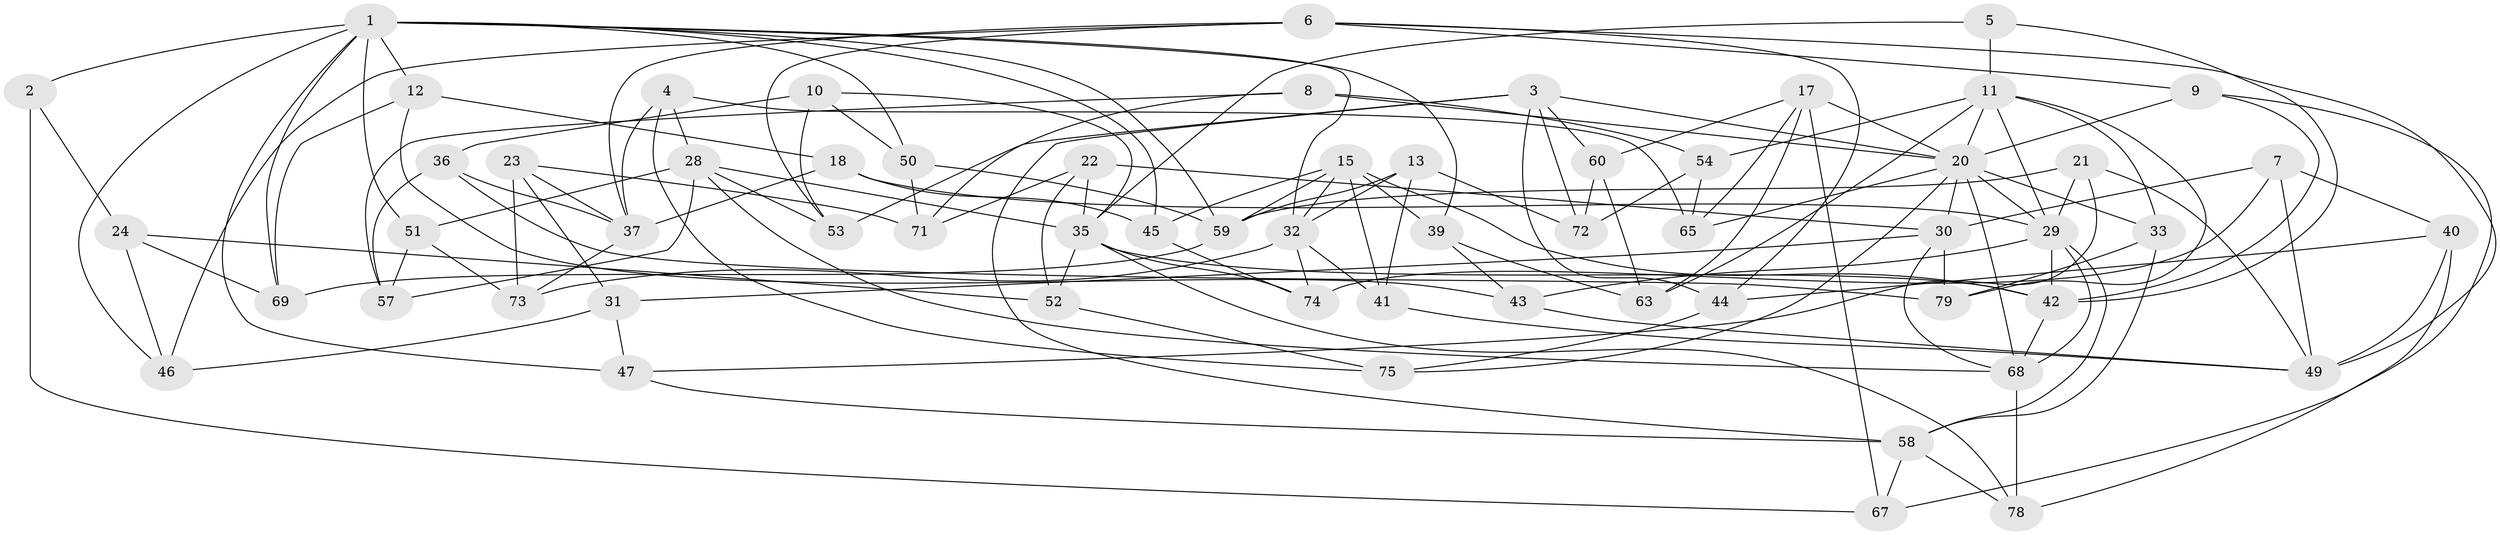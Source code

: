 // original degree distribution, {4: 1.0}
// Generated by graph-tools (version 1.1) at 2025/20/03/04/25 18:20:58]
// undirected, 61 vertices, 146 edges
graph export_dot {
graph [start="1"]
  node [color=gray90,style=filled];
  1 [super="+77+14"];
  2;
  3 [super="+80"];
  4;
  5;
  6 [super="+27"];
  7;
  8;
  9;
  10;
  11 [super="+16+34"];
  12;
  13;
  15 [super="+38"];
  17 [super="+19"];
  18;
  20 [super="+26+25"];
  21;
  22;
  23;
  24;
  28 [super="+48"];
  29 [super="+70+55"];
  30 [super="+83"];
  31;
  32 [super="+62"];
  33;
  35 [super="+85"];
  36;
  37 [super="+64"];
  39;
  40;
  41;
  42 [super="+76"];
  43;
  44;
  45;
  46;
  47;
  49 [super="+87"];
  50;
  51;
  52;
  53;
  54;
  57;
  58 [super="+84"];
  59 [super="+66"];
  60;
  63;
  65;
  67;
  68 [super="+88"];
  69;
  71;
  72;
  73;
  74;
  75;
  78;
  79;
  1 -- 32;
  1 -- 50;
  1 -- 2 [weight=2];
  1 -- 69;
  1 -- 59;
  1 -- 12;
  1 -- 47;
  1 -- 51;
  1 -- 39;
  1 -- 45;
  1 -- 46;
  2 -- 67;
  2 -- 24;
  3 -- 72;
  3 -- 53;
  3 -- 60;
  3 -- 44;
  3 -- 58;
  3 -- 20;
  4 -- 65;
  4 -- 75;
  4 -- 28;
  4 -- 37;
  5 -- 42;
  5 -- 11 [weight=2];
  5 -- 35;
  6 -- 9;
  6 -- 37;
  6 -- 49;
  6 -- 46;
  6 -- 44;
  6 -- 53;
  7 -- 49;
  7 -- 74;
  7 -- 40;
  7 -- 30;
  8 -- 54;
  8 -- 71;
  8 -- 57;
  8 -- 20;
  9 -- 67;
  9 -- 42;
  9 -- 20;
  10 -- 53;
  10 -- 50;
  10 -- 35;
  10 -- 36;
  11 -- 29;
  11 -- 33;
  11 -- 79;
  11 -- 54;
  11 -- 63;
  11 -- 20;
  12 -- 69;
  12 -- 18;
  12 -- 43;
  13 -- 72;
  13 -- 41;
  13 -- 59;
  13 -- 32;
  15 -- 39;
  15 -- 41;
  15 -- 32;
  15 -- 45;
  15 -- 59;
  15 -- 42;
  17 -- 63;
  17 -- 67;
  17 -- 65;
  17 -- 60;
  17 -- 20 [weight=2];
  18 -- 29;
  18 -- 45;
  18 -- 37;
  20 -- 65;
  20 -- 30;
  20 -- 33;
  20 -- 68;
  20 -- 75;
  20 -- 29;
  21 -- 47;
  21 -- 29;
  21 -- 49;
  21 -- 59;
  22 -- 52;
  22 -- 71;
  22 -- 35;
  22 -- 30;
  23 -- 71;
  23 -- 37;
  23 -- 73;
  23 -- 31;
  24 -- 52;
  24 -- 46;
  24 -- 69;
  28 -- 57;
  28 -- 51;
  28 -- 35;
  28 -- 53;
  28 -- 68;
  29 -- 43;
  29 -- 58;
  29 -- 68;
  29 -- 42;
  30 -- 31;
  30 -- 79;
  30 -- 68;
  31 -- 46;
  31 -- 47;
  32 -- 41;
  32 -- 73;
  32 -- 74;
  33 -- 79;
  33 -- 58;
  35 -- 42;
  35 -- 52;
  35 -- 74;
  35 -- 78;
  36 -- 37;
  36 -- 57;
  36 -- 79;
  37 -- 73;
  39 -- 43;
  39 -- 63;
  40 -- 49;
  40 -- 78;
  40 -- 44;
  41 -- 49;
  42 -- 68;
  43 -- 49;
  44 -- 75;
  45 -- 74;
  47 -- 58;
  50 -- 71;
  50 -- 59;
  51 -- 57;
  51 -- 73;
  52 -- 75;
  54 -- 72;
  54 -- 65;
  58 -- 67;
  58 -- 78;
  59 -- 69;
  60 -- 72;
  60 -- 63;
  68 -- 78;
}
